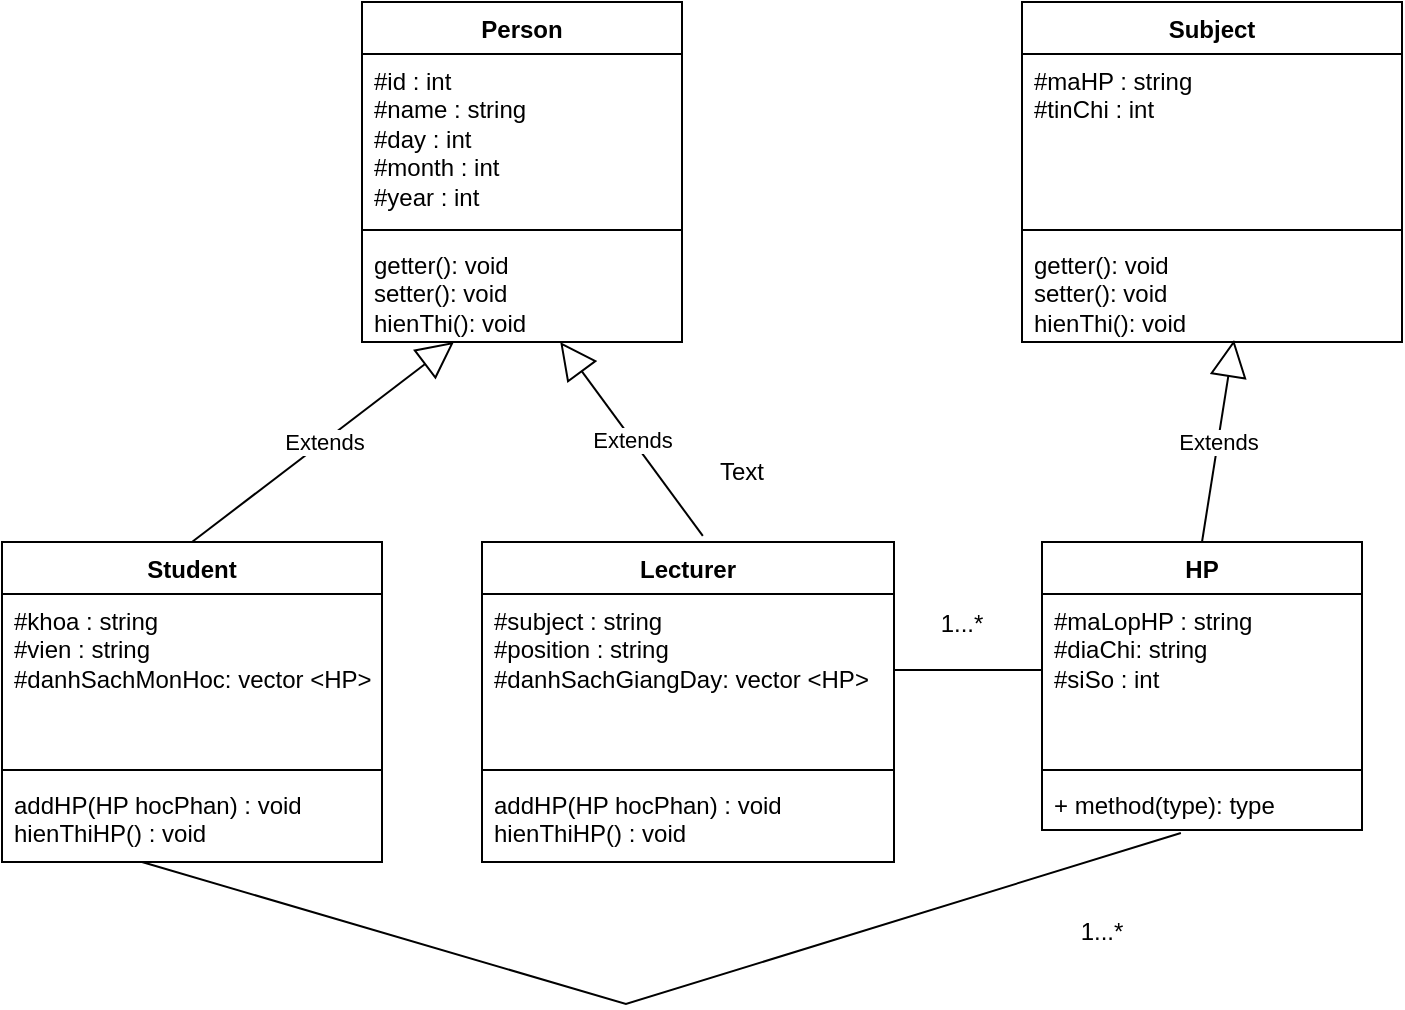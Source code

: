 <mxfile version="22.0.0" type="device">
  <diagram id="C5RBs43oDa-KdzZeNtuy" name="Page-1">
    <mxGraphModel dx="1194" dy="512" grid="1" gridSize="10" guides="1" tooltips="1" connect="1" arrows="1" fold="1" page="1" pageScale="1" pageWidth="827" pageHeight="1169" math="0" shadow="0">
      <root>
        <mxCell id="WIyWlLk6GJQsqaUBKTNV-0" />
        <mxCell id="WIyWlLk6GJQsqaUBKTNV-1" parent="WIyWlLk6GJQsqaUBKTNV-0" />
        <mxCell id="SY9gWj24wt-QvZfOAbRc-22" value="Person" style="swimlane;fontStyle=1;align=center;verticalAlign=top;childLayout=stackLayout;horizontal=1;startSize=26;horizontalStack=0;resizeParent=1;resizeParentMax=0;resizeLast=0;collapsible=1;marginBottom=0;whiteSpace=wrap;html=1;rounded=0;" parent="WIyWlLk6GJQsqaUBKTNV-1" vertex="1">
          <mxGeometry x="220" y="30" width="160" height="170" as="geometry" />
        </mxCell>
        <mxCell id="SY9gWj24wt-QvZfOAbRc-23" value="#id : int&lt;br style=&quot;border-color: var(--border-color);&quot;&gt;#name : string&lt;br style=&quot;border-color: var(--border-color);&quot;&gt;#day : int&lt;br style=&quot;border-color: var(--border-color);&quot;&gt;#month : int&lt;br style=&quot;border-color: var(--border-color);&quot;&gt;#year : int" style="text;strokeColor=none;fillColor=none;align=left;verticalAlign=top;spacingLeft=4;spacingRight=4;overflow=hidden;rotatable=0;points=[[0,0.5],[1,0.5]];portConstraint=eastwest;whiteSpace=wrap;html=1;rounded=0;" parent="SY9gWj24wt-QvZfOAbRc-22" vertex="1">
          <mxGeometry y="26" width="160" height="84" as="geometry" />
        </mxCell>
        <mxCell id="SY9gWj24wt-QvZfOAbRc-24" value="" style="line;strokeWidth=1;fillColor=none;align=left;verticalAlign=middle;spacingTop=-1;spacingLeft=3;spacingRight=3;rotatable=0;labelPosition=right;points=[];portConstraint=eastwest;strokeColor=inherit;rounded=0;" parent="SY9gWj24wt-QvZfOAbRc-22" vertex="1">
          <mxGeometry y="110" width="160" height="8" as="geometry" />
        </mxCell>
        <mxCell id="SY9gWj24wt-QvZfOAbRc-25" value="getter(): void&lt;br&gt;setter(): void&lt;br&gt;hienThi(): void" style="text;strokeColor=none;fillColor=none;align=left;verticalAlign=top;spacingLeft=4;spacingRight=4;overflow=hidden;rotatable=0;points=[[0,0.5],[1,0.5]];portConstraint=eastwest;whiteSpace=wrap;html=1;rounded=0;" parent="SY9gWj24wt-QvZfOAbRc-22" vertex="1">
          <mxGeometry y="118" width="160" height="52" as="geometry" />
        </mxCell>
        <mxCell id="SY9gWj24wt-QvZfOAbRc-29" value="Student" style="swimlane;fontStyle=1;align=center;verticalAlign=top;childLayout=stackLayout;horizontal=1;startSize=26;horizontalStack=0;resizeParent=1;resizeParentMax=0;resizeLast=0;collapsible=1;marginBottom=0;whiteSpace=wrap;html=1;rounded=0;" parent="WIyWlLk6GJQsqaUBKTNV-1" vertex="1">
          <mxGeometry x="40" y="300" width="190" height="160" as="geometry" />
        </mxCell>
        <mxCell id="SY9gWj24wt-QvZfOAbRc-30" value="#khoa : string&lt;br&gt;#vien : string&lt;br&gt;#danhSachMonHoc: vector &amp;lt;HP&amp;gt;" style="text;strokeColor=none;fillColor=none;align=left;verticalAlign=top;spacingLeft=4;spacingRight=4;overflow=hidden;rotatable=0;points=[[0,0.5],[1,0.5]];portConstraint=eastwest;whiteSpace=wrap;html=1;rounded=0;" parent="SY9gWj24wt-QvZfOAbRc-29" vertex="1">
          <mxGeometry y="26" width="190" height="84" as="geometry" />
        </mxCell>
        <mxCell id="SY9gWj24wt-QvZfOAbRc-31" value="" style="line;strokeWidth=1;fillColor=none;align=left;verticalAlign=middle;spacingTop=-1;spacingLeft=3;spacingRight=3;rotatable=0;labelPosition=right;points=[];portConstraint=eastwest;strokeColor=inherit;rounded=0;" parent="SY9gWj24wt-QvZfOAbRc-29" vertex="1">
          <mxGeometry y="110" width="190" height="8" as="geometry" />
        </mxCell>
        <mxCell id="SY9gWj24wt-QvZfOAbRc-32" value="addHP(HP hocPhan) : void&lt;br&gt;hienThiHP() : void" style="text;strokeColor=none;fillColor=none;align=left;verticalAlign=top;spacingLeft=4;spacingRight=4;overflow=hidden;rotatable=0;points=[[0,0.5],[1,0.5]];portConstraint=eastwest;whiteSpace=wrap;html=1;rounded=0;" parent="SY9gWj24wt-QvZfOAbRc-29" vertex="1">
          <mxGeometry y="118" width="190" height="42" as="geometry" />
        </mxCell>
        <mxCell id="SY9gWj24wt-QvZfOAbRc-33" value="Lecturer" style="swimlane;fontStyle=1;align=center;verticalAlign=top;childLayout=stackLayout;horizontal=1;startSize=26;horizontalStack=0;resizeParent=1;resizeParentMax=0;resizeLast=0;collapsible=1;marginBottom=0;whiteSpace=wrap;html=1;rounded=0;" parent="WIyWlLk6GJQsqaUBKTNV-1" vertex="1">
          <mxGeometry x="280" y="300" width="206" height="160" as="geometry" />
        </mxCell>
        <mxCell id="SY9gWj24wt-QvZfOAbRc-34" value="#subject : string&lt;br&gt;#position : string&lt;br&gt;#danhSachGiangDay: vector &amp;lt;HP&amp;gt;" style="text;strokeColor=none;fillColor=none;align=left;verticalAlign=top;spacingLeft=4;spacingRight=4;overflow=hidden;rotatable=0;points=[[0,0.5],[1,0.5]];portConstraint=eastwest;whiteSpace=wrap;html=1;rounded=0;" parent="SY9gWj24wt-QvZfOAbRc-33" vertex="1">
          <mxGeometry y="26" width="206" height="84" as="geometry" />
        </mxCell>
        <mxCell id="SY9gWj24wt-QvZfOAbRc-35" value="" style="line;strokeWidth=1;fillColor=none;align=left;verticalAlign=middle;spacingTop=-1;spacingLeft=3;spacingRight=3;rotatable=0;labelPosition=right;points=[];portConstraint=eastwest;strokeColor=inherit;rounded=0;" parent="SY9gWj24wt-QvZfOAbRc-33" vertex="1">
          <mxGeometry y="110" width="206" height="8" as="geometry" />
        </mxCell>
        <mxCell id="SY9gWj24wt-QvZfOAbRc-36" value="addHP(HP hocPhan) : void&lt;br&gt;hienThiHP() : void" style="text;strokeColor=none;fillColor=none;align=left;verticalAlign=top;spacingLeft=4;spacingRight=4;overflow=hidden;rotatable=0;points=[[0,0.5],[1,0.5]];portConstraint=eastwest;whiteSpace=wrap;html=1;rounded=0;" parent="SY9gWj24wt-QvZfOAbRc-33" vertex="1">
          <mxGeometry y="118" width="206" height="42" as="geometry" />
        </mxCell>
        <mxCell id="SY9gWj24wt-QvZfOAbRc-37" value="Subject" style="swimlane;fontStyle=1;align=center;verticalAlign=top;childLayout=stackLayout;horizontal=1;startSize=26;horizontalStack=0;resizeParent=1;resizeParentMax=0;resizeLast=0;collapsible=1;marginBottom=0;whiteSpace=wrap;html=1;rounded=0;" parent="WIyWlLk6GJQsqaUBKTNV-1" vertex="1">
          <mxGeometry x="550" y="30" width="190" height="170" as="geometry" />
        </mxCell>
        <mxCell id="SY9gWj24wt-QvZfOAbRc-38" value="#maHP : string&lt;br&gt;#tinChi : int&amp;nbsp;" style="text;strokeColor=none;fillColor=none;align=left;verticalAlign=top;spacingLeft=4;spacingRight=4;overflow=hidden;rotatable=0;points=[[0,0.5],[1,0.5]];portConstraint=eastwest;whiteSpace=wrap;html=1;rounded=0;" parent="SY9gWj24wt-QvZfOAbRc-37" vertex="1">
          <mxGeometry y="26" width="190" height="84" as="geometry" />
        </mxCell>
        <mxCell id="SY9gWj24wt-QvZfOAbRc-39" value="" style="line;strokeWidth=1;fillColor=none;align=left;verticalAlign=middle;spacingTop=-1;spacingLeft=3;spacingRight=3;rotatable=0;labelPosition=right;points=[];portConstraint=eastwest;strokeColor=inherit;rounded=0;" parent="SY9gWj24wt-QvZfOAbRc-37" vertex="1">
          <mxGeometry y="110" width="190" height="8" as="geometry" />
        </mxCell>
        <mxCell id="SY9gWj24wt-QvZfOAbRc-40" value="getter(): void&lt;br style=&quot;border-color: var(--border-color);&quot;&gt;setter(): void&lt;br style=&quot;border-color: var(--border-color);&quot;&gt;hienThi(): void" style="text;strokeColor=none;fillColor=none;align=left;verticalAlign=top;spacingLeft=4;spacingRight=4;overflow=hidden;rotatable=0;points=[[0,0.5],[1,0.5]];portConstraint=eastwest;whiteSpace=wrap;html=1;rounded=0;" parent="SY9gWj24wt-QvZfOAbRc-37" vertex="1">
          <mxGeometry y="118" width="190" height="52" as="geometry" />
        </mxCell>
        <mxCell id="SY9gWj24wt-QvZfOAbRc-41" value="HP" style="swimlane;fontStyle=1;align=center;verticalAlign=top;childLayout=stackLayout;horizontal=1;startSize=26;horizontalStack=0;resizeParent=1;resizeParentMax=0;resizeLast=0;collapsible=1;marginBottom=0;whiteSpace=wrap;html=1;rounded=0;" parent="WIyWlLk6GJQsqaUBKTNV-1" vertex="1">
          <mxGeometry x="560" y="300" width="160" height="144" as="geometry" />
        </mxCell>
        <mxCell id="SY9gWj24wt-QvZfOAbRc-42" value="#maLopHP : string&lt;br&gt;#diaChi: string&lt;br&gt;#siSo : int" style="text;strokeColor=none;fillColor=none;align=left;verticalAlign=top;spacingLeft=4;spacingRight=4;overflow=hidden;rotatable=0;points=[[0,0.5],[1,0.5]];portConstraint=eastwest;whiteSpace=wrap;html=1;rounded=0;" parent="SY9gWj24wt-QvZfOAbRc-41" vertex="1">
          <mxGeometry y="26" width="160" height="84" as="geometry" />
        </mxCell>
        <mxCell id="SY9gWj24wt-QvZfOAbRc-43" value="" style="line;strokeWidth=1;fillColor=none;align=left;verticalAlign=middle;spacingTop=-1;spacingLeft=3;spacingRight=3;rotatable=0;labelPosition=right;points=[];portConstraint=eastwest;strokeColor=inherit;rounded=0;" parent="SY9gWj24wt-QvZfOAbRc-41" vertex="1">
          <mxGeometry y="110" width="160" height="8" as="geometry" />
        </mxCell>
        <mxCell id="SY9gWj24wt-QvZfOAbRc-44" value="+ method(type): type" style="text;strokeColor=none;fillColor=none;align=left;verticalAlign=top;spacingLeft=4;spacingRight=4;overflow=hidden;rotatable=0;points=[[0,0.5],[1,0.5]];portConstraint=eastwest;whiteSpace=wrap;html=1;rounded=0;" parent="SY9gWj24wt-QvZfOAbRc-41" vertex="1">
          <mxGeometry y="118" width="160" height="26" as="geometry" />
        </mxCell>
        <mxCell id="SY9gWj24wt-QvZfOAbRc-56" value="Extends" style="endArrow=block;endSize=16;endFill=0;html=1;rounded=0;exitX=0.536;exitY=-0.019;exitDx=0;exitDy=0;exitPerimeter=0;" parent="WIyWlLk6GJQsqaUBKTNV-1" source="SY9gWj24wt-QvZfOAbRc-33" target="SY9gWj24wt-QvZfOAbRc-25" edge="1">
          <mxGeometry width="160" relative="1" as="geometry">
            <mxPoint x="343" y="224" as="sourcePoint" />
            <mxPoint x="503" y="224" as="targetPoint" />
          </mxGeometry>
        </mxCell>
        <mxCell id="SY9gWj24wt-QvZfOAbRc-57" value="Extends" style="endArrow=block;endSize=16;endFill=0;html=1;rounded=0;exitX=0.5;exitY=0;exitDx=0;exitDy=0;" parent="WIyWlLk6GJQsqaUBKTNV-1" source="SY9gWj24wt-QvZfOAbRc-29" target="SY9gWj24wt-QvZfOAbRc-25" edge="1">
          <mxGeometry width="160" relative="1" as="geometry">
            <mxPoint x="135" y="310" as="sourcePoint" />
            <mxPoint x="280" y="200" as="targetPoint" />
          </mxGeometry>
        </mxCell>
        <mxCell id="SY9gWj24wt-QvZfOAbRc-58" value="Extends" style="endArrow=block;endSize=16;endFill=0;html=1;rounded=0;entryX=0.558;entryY=0.981;entryDx=0;entryDy=0;entryPerimeter=0;exitX=0.5;exitY=0;exitDx=0;exitDy=0;" parent="WIyWlLk6GJQsqaUBKTNV-1" source="SY9gWj24wt-QvZfOAbRc-41" target="SY9gWj24wt-QvZfOAbRc-40" edge="1">
          <mxGeometry width="160" relative="1" as="geometry">
            <mxPoint x="470" y="280" as="sourcePoint" />
            <mxPoint x="630" y="280" as="targetPoint" />
          </mxGeometry>
        </mxCell>
        <mxCell id="SY9gWj24wt-QvZfOAbRc-65" value="" style="endArrow=none;html=1;rounded=0;exitX=0.434;exitY=1.058;exitDx=0;exitDy=0;exitPerimeter=0;entryX=0.516;entryY=0.976;entryDx=0;entryDy=0;entryPerimeter=0;" parent="WIyWlLk6GJQsqaUBKTNV-1" source="SY9gWj24wt-QvZfOAbRc-44" edge="1">
          <mxGeometry width="50" height="50" relative="1" as="geometry">
            <mxPoint x="605.68" y="491.01" as="sourcePoint" />
            <mxPoint x="110.0" y="460.002" as="targetPoint" />
            <Array as="points">
              <mxPoint x="351.96" y="531.01" />
            </Array>
          </mxGeometry>
        </mxCell>
        <mxCell id="SY9gWj24wt-QvZfOAbRc-66" value="" style="line;strokeWidth=1;fillColor=none;align=left;verticalAlign=middle;spacingTop=-1;spacingLeft=3;spacingRight=3;rotatable=0;labelPosition=right;points=[];portConstraint=eastwest;strokeColor=inherit;" parent="WIyWlLk6GJQsqaUBKTNV-1" vertex="1">
          <mxGeometry x="486" y="360" width="74" height="8" as="geometry" />
        </mxCell>
        <mxCell id="EuQQSHRucDrRrFBRlVeI-0" value="1...*" style="text;html=1;strokeColor=none;fillColor=none;align=center;verticalAlign=middle;whiteSpace=wrap;rounded=0;" vertex="1" parent="WIyWlLk6GJQsqaUBKTNV-1">
          <mxGeometry x="560" y="480" width="60" height="30" as="geometry" />
        </mxCell>
        <mxCell id="EuQQSHRucDrRrFBRlVeI-1" value="Text" style="text;html=1;strokeColor=none;fillColor=none;align=center;verticalAlign=middle;whiteSpace=wrap;rounded=0;" vertex="1" parent="WIyWlLk6GJQsqaUBKTNV-1">
          <mxGeometry x="380" y="250" width="60" height="30" as="geometry" />
        </mxCell>
        <mxCell id="EuQQSHRucDrRrFBRlVeI-2" value="1...*" style="text;html=1;strokeColor=none;fillColor=none;align=center;verticalAlign=middle;whiteSpace=wrap;rounded=0;" vertex="1" parent="WIyWlLk6GJQsqaUBKTNV-1">
          <mxGeometry x="490" y="326" width="60" height="30" as="geometry" />
        </mxCell>
      </root>
    </mxGraphModel>
  </diagram>
</mxfile>
